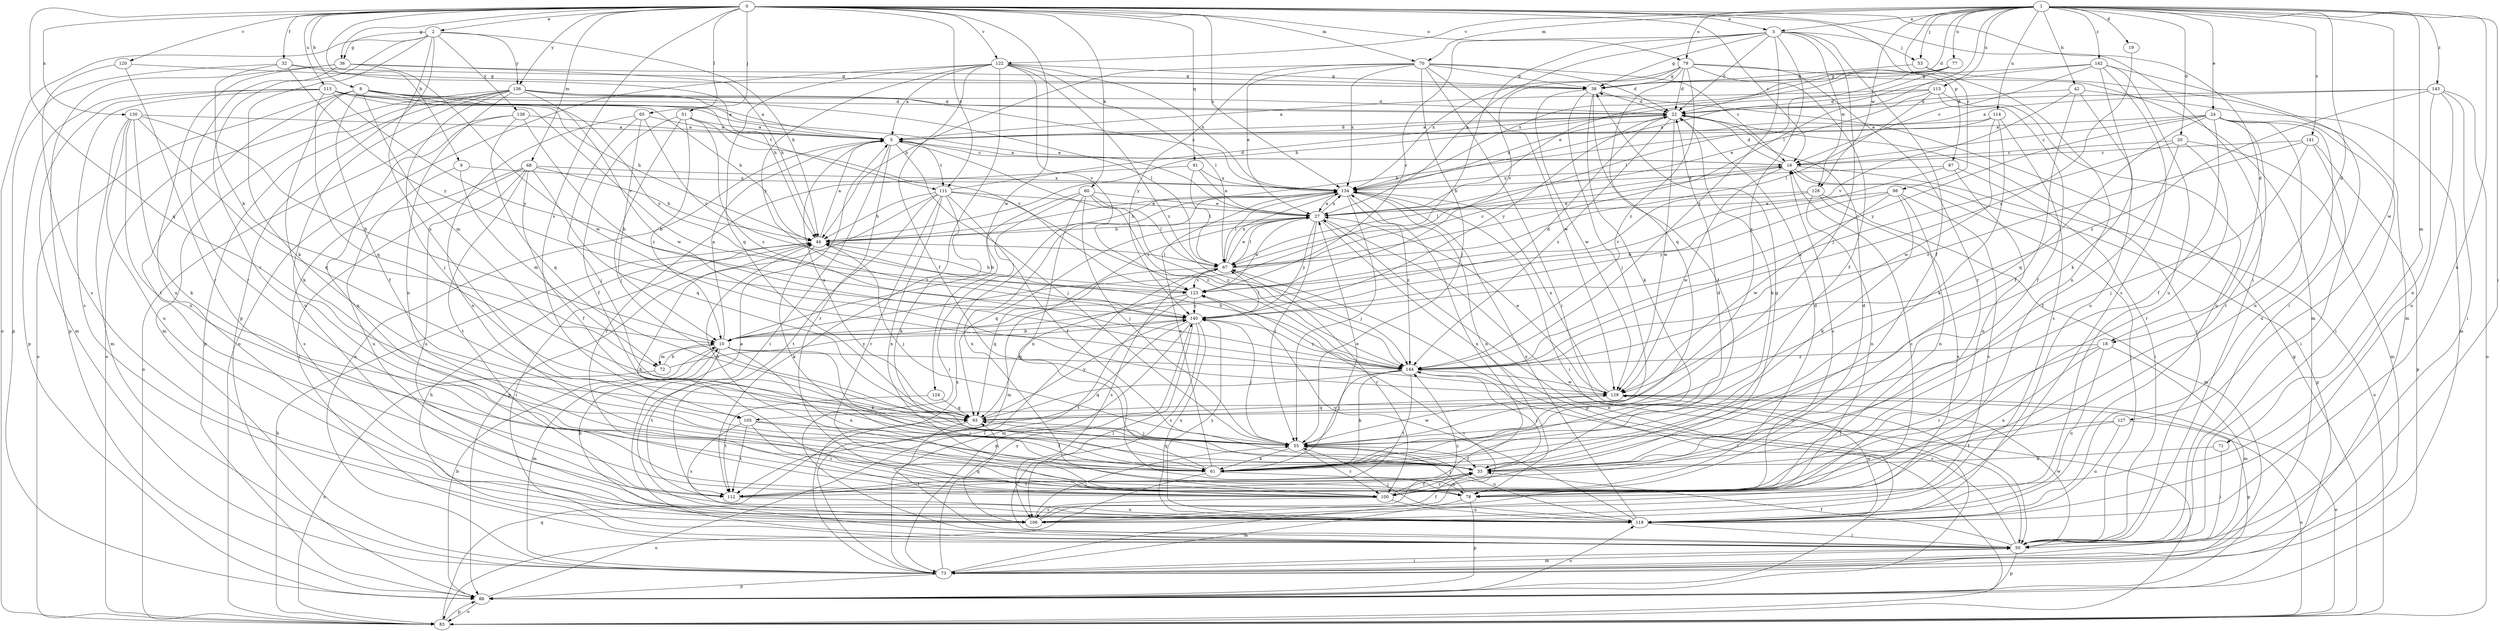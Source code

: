 strict digraph  {
0;
1;
2;
3;
5;
8;
9;
10;
16;
18;
19;
20;
22;
24;
27;
32;
33;
36;
38;
42;
44;
50;
51;
53;
55;
60;
61;
65;
67;
68;
70;
71;
72;
73;
77;
78;
79;
83;
87;
88;
91;
93;
98;
100;
105;
106;
111;
112;
113;
114;
115;
118;
120;
122;
123;
124;
127;
128;
129;
130;
134;
136;
138;
140;
141;
142;
143;
144;
0 -> 2  [label=a];
0 -> 3  [label=a];
0 -> 8  [label=b];
0 -> 9  [label=b];
0 -> 16  [label=c];
0 -> 18  [label=d];
0 -> 32  [label=f];
0 -> 36  [label=g];
0 -> 50  [label=i];
0 -> 51  [label=j];
0 -> 60  [label=k];
0 -> 65  [label=l];
0 -> 68  [label=m];
0 -> 70  [label=m];
0 -> 79  [label=o];
0 -> 87  [label=p];
0 -> 91  [label=q];
0 -> 93  [label=q];
0 -> 105  [label=s];
0 -> 111  [label=t];
0 -> 113  [label=u];
0 -> 120  [label=v];
0 -> 122  [label=v];
0 -> 124  [label=w];
0 -> 130  [label=x];
0 -> 134  [label=x];
0 -> 136  [label=y];
1 -> 3  [label=a];
1 -> 18  [label=d];
1 -> 19  [label=d];
1 -> 20  [label=d];
1 -> 22  [label=d];
1 -> 24  [label=e];
1 -> 42  [label=h];
1 -> 50  [label=i];
1 -> 53  [label=j];
1 -> 67  [label=l];
1 -> 70  [label=m];
1 -> 71  [label=m];
1 -> 77  [label=n];
1 -> 79  [label=o];
1 -> 98  [label=r];
1 -> 114  [label=u];
1 -> 115  [label=u];
1 -> 118  [label=u];
1 -> 122  [label=v];
1 -> 127  [label=w];
1 -> 128  [label=w];
1 -> 141  [label=z];
1 -> 142  [label=z];
1 -> 143  [label=z];
2 -> 36  [label=g];
2 -> 44  [label=h];
2 -> 61  [label=k];
2 -> 83  [label=o];
2 -> 88  [label=p];
2 -> 100  [label=r];
2 -> 105  [label=s];
2 -> 136  [label=y];
2 -> 138  [label=y];
3 -> 10  [label=b];
3 -> 22  [label=d];
3 -> 27  [label=e];
3 -> 33  [label=f];
3 -> 38  [label=g];
3 -> 53  [label=j];
3 -> 55  [label=j];
3 -> 105  [label=s];
3 -> 123  [label=v];
3 -> 128  [label=w];
3 -> 144  [label=z];
5 -> 16  [label=c];
5 -> 22  [label=d];
5 -> 50  [label=i];
5 -> 55  [label=j];
5 -> 100  [label=r];
5 -> 111  [label=t];
5 -> 144  [label=z];
8 -> 22  [label=d];
8 -> 27  [label=e];
8 -> 33  [label=f];
8 -> 44  [label=h];
8 -> 61  [label=k];
8 -> 72  [label=m];
8 -> 83  [label=o];
8 -> 111  [label=t];
8 -> 112  [label=t];
8 -> 140  [label=y];
9 -> 72  [label=m];
9 -> 118  [label=u];
9 -> 134  [label=x];
10 -> 5  [label=a];
10 -> 22  [label=d];
10 -> 61  [label=k];
10 -> 72  [label=m];
10 -> 73  [label=m];
10 -> 78  [label=n];
10 -> 112  [label=t];
10 -> 144  [label=z];
16 -> 5  [label=a];
16 -> 22  [label=d];
16 -> 50  [label=i];
16 -> 67  [label=l];
16 -> 83  [label=o];
16 -> 88  [label=p];
16 -> 129  [label=w];
16 -> 134  [label=x];
18 -> 73  [label=m];
18 -> 78  [label=n];
18 -> 100  [label=r];
18 -> 118  [label=u];
18 -> 144  [label=z];
19 -> 144  [label=z];
20 -> 16  [label=c];
20 -> 33  [label=f];
20 -> 73  [label=m];
20 -> 100  [label=r];
20 -> 144  [label=z];
22 -> 5  [label=a];
22 -> 50  [label=i];
22 -> 61  [label=k];
22 -> 129  [label=w];
22 -> 134  [label=x];
22 -> 140  [label=y];
22 -> 144  [label=z];
24 -> 5  [label=a];
24 -> 16  [label=c];
24 -> 33  [label=f];
24 -> 50  [label=i];
24 -> 78  [label=n];
24 -> 93  [label=q];
24 -> 100  [label=r];
24 -> 118  [label=u];
24 -> 140  [label=y];
27 -> 44  [label=h];
27 -> 55  [label=j];
27 -> 67  [label=l];
27 -> 73  [label=m];
27 -> 83  [label=o];
27 -> 88  [label=p];
27 -> 93  [label=q];
27 -> 134  [label=x];
27 -> 140  [label=y];
32 -> 10  [label=b];
32 -> 38  [label=g];
32 -> 44  [label=h];
32 -> 88  [label=p];
32 -> 140  [label=y];
33 -> 100  [label=r];
33 -> 112  [label=t];
33 -> 144  [label=z];
36 -> 38  [label=g];
36 -> 44  [label=h];
36 -> 88  [label=p];
36 -> 100  [label=r];
36 -> 118  [label=u];
36 -> 129  [label=w];
38 -> 22  [label=d];
38 -> 33  [label=f];
38 -> 55  [label=j];
38 -> 61  [label=k];
38 -> 129  [label=w];
42 -> 22  [label=d];
42 -> 33  [label=f];
42 -> 73  [label=m];
42 -> 118  [label=u];
42 -> 123  [label=v];
44 -> 5  [label=a];
44 -> 50  [label=i];
44 -> 55  [label=j];
44 -> 61  [label=k];
44 -> 67  [label=l];
50 -> 5  [label=a];
50 -> 33  [label=f];
50 -> 44  [label=h];
50 -> 73  [label=m];
50 -> 88  [label=p];
50 -> 129  [label=w];
50 -> 144  [label=z];
51 -> 5  [label=a];
51 -> 10  [label=b];
51 -> 33  [label=f];
51 -> 55  [label=j];
51 -> 123  [label=v];
51 -> 144  [label=z];
53 -> 38  [label=g];
53 -> 73  [label=m];
53 -> 78  [label=n];
55 -> 33  [label=f];
55 -> 61  [label=k];
55 -> 100  [label=r];
55 -> 118  [label=u];
55 -> 129  [label=w];
60 -> 10  [label=b];
60 -> 27  [label=e];
60 -> 50  [label=i];
60 -> 55  [label=j];
60 -> 67  [label=l];
60 -> 78  [label=n];
60 -> 144  [label=z];
61 -> 22  [label=d];
61 -> 27  [label=e];
61 -> 44  [label=h];
61 -> 78  [label=n];
61 -> 83  [label=o];
61 -> 93  [label=q];
61 -> 134  [label=x];
65 -> 5  [label=a];
65 -> 10  [label=b];
65 -> 55  [label=j];
65 -> 78  [label=n];
65 -> 123  [label=v];
67 -> 16  [label=c];
67 -> 27  [label=e];
67 -> 93  [label=q];
67 -> 100  [label=r];
67 -> 106  [label=s];
67 -> 123  [label=v];
67 -> 134  [label=x];
68 -> 33  [label=f];
68 -> 44  [label=h];
68 -> 50  [label=i];
68 -> 93  [label=q];
68 -> 106  [label=s];
68 -> 112  [label=t];
68 -> 118  [label=u];
68 -> 134  [label=x];
70 -> 16  [label=c];
70 -> 22  [label=d];
70 -> 27  [label=e];
70 -> 38  [label=g];
70 -> 44  [label=h];
70 -> 50  [label=i];
70 -> 55  [label=j];
70 -> 129  [label=w];
70 -> 134  [label=x];
70 -> 140  [label=y];
71 -> 50  [label=i];
71 -> 61  [label=k];
72 -> 10  [label=b];
72 -> 83  [label=o];
72 -> 140  [label=y];
73 -> 5  [label=a];
73 -> 50  [label=i];
73 -> 88  [label=p];
73 -> 123  [label=v];
73 -> 134  [label=x];
73 -> 140  [label=y];
77 -> 27  [label=e];
77 -> 38  [label=g];
77 -> 44  [label=h];
77 -> 67  [label=l];
77 -> 134  [label=x];
78 -> 16  [label=c];
78 -> 55  [label=j];
78 -> 73  [label=m];
78 -> 88  [label=p];
79 -> 22  [label=d];
79 -> 33  [label=f];
79 -> 38  [label=g];
79 -> 73  [label=m];
79 -> 93  [label=q];
79 -> 100  [label=r];
79 -> 123  [label=v];
79 -> 134  [label=x];
79 -> 144  [label=z];
83 -> 38  [label=g];
83 -> 44  [label=h];
83 -> 67  [label=l];
83 -> 88  [label=p];
83 -> 93  [label=q];
87 -> 10  [label=b];
87 -> 50  [label=i];
87 -> 78  [label=n];
87 -> 134  [label=x];
88 -> 10  [label=b];
88 -> 27  [label=e];
88 -> 67  [label=l];
88 -> 83  [label=o];
88 -> 118  [label=u];
91 -> 27  [label=e];
91 -> 67  [label=l];
91 -> 100  [label=r];
91 -> 134  [label=x];
93 -> 5  [label=a];
93 -> 50  [label=i];
93 -> 55  [label=j];
93 -> 140  [label=y];
98 -> 27  [label=e];
98 -> 61  [label=k];
98 -> 78  [label=n];
98 -> 106  [label=s];
98 -> 129  [label=w];
98 -> 140  [label=y];
100 -> 22  [label=d];
100 -> 33  [label=f];
100 -> 38  [label=g];
100 -> 44  [label=h];
100 -> 106  [label=s];
100 -> 118  [label=u];
100 -> 134  [label=x];
105 -> 33  [label=f];
105 -> 55  [label=j];
105 -> 100  [label=r];
105 -> 106  [label=s];
105 -> 112  [label=t];
106 -> 10  [label=b];
106 -> 16  [label=c];
106 -> 33  [label=f];
106 -> 55  [label=j];
106 -> 93  [label=q];
106 -> 144  [label=z];
111 -> 22  [label=d];
111 -> 27  [label=e];
111 -> 33  [label=f];
111 -> 44  [label=h];
111 -> 61  [label=k];
111 -> 78  [label=n];
111 -> 88  [label=p];
111 -> 100  [label=r];
111 -> 112  [label=t];
111 -> 144  [label=z];
112 -> 22  [label=d];
112 -> 118  [label=u];
112 -> 134  [label=x];
113 -> 5  [label=a];
113 -> 22  [label=d];
113 -> 44  [label=h];
113 -> 73  [label=m];
113 -> 88  [label=p];
113 -> 93  [label=q];
113 -> 106  [label=s];
113 -> 123  [label=v];
113 -> 140  [label=y];
114 -> 5  [label=a];
114 -> 44  [label=h];
114 -> 61  [label=k];
114 -> 106  [label=s];
114 -> 129  [label=w];
115 -> 5  [label=a];
115 -> 22  [label=d];
115 -> 27  [label=e];
115 -> 33  [label=f];
115 -> 67  [label=l];
115 -> 118  [label=u];
118 -> 50  [label=i];
118 -> 55  [label=j];
118 -> 123  [label=v];
118 -> 129  [label=w];
118 -> 134  [label=x];
118 -> 140  [label=y];
120 -> 38  [label=g];
120 -> 100  [label=r];
120 -> 106  [label=s];
122 -> 5  [label=a];
122 -> 33  [label=f];
122 -> 38  [label=g];
122 -> 67  [label=l];
122 -> 83  [label=o];
122 -> 93  [label=q];
122 -> 112  [label=t];
122 -> 123  [label=v];
122 -> 134  [label=x];
122 -> 140  [label=y];
122 -> 144  [label=z];
123 -> 27  [label=e];
123 -> 44  [label=h];
123 -> 73  [label=m];
123 -> 93  [label=q];
123 -> 140  [label=y];
124 -> 93  [label=q];
124 -> 112  [label=t];
127 -> 33  [label=f];
127 -> 55  [label=j];
127 -> 83  [label=o];
127 -> 118  [label=u];
128 -> 27  [label=e];
128 -> 73  [label=m];
128 -> 78  [label=n];
128 -> 106  [label=s];
128 -> 123  [label=v];
129 -> 27  [label=e];
129 -> 83  [label=o];
129 -> 88  [label=p];
129 -> 93  [label=q];
129 -> 134  [label=x];
130 -> 5  [label=a];
130 -> 10  [label=b];
130 -> 61  [label=k];
130 -> 73  [label=m];
130 -> 78  [label=n];
130 -> 93  [label=q];
130 -> 118  [label=u];
134 -> 27  [label=e];
134 -> 44  [label=h];
134 -> 50  [label=i];
134 -> 55  [label=j];
134 -> 67  [label=l];
134 -> 78  [label=n];
134 -> 144  [label=z];
136 -> 5  [label=a];
136 -> 22  [label=d];
136 -> 55  [label=j];
136 -> 67  [label=l];
136 -> 73  [label=m];
136 -> 78  [label=n];
136 -> 83  [label=o];
136 -> 88  [label=p];
136 -> 118  [label=u];
136 -> 129  [label=w];
136 -> 134  [label=x];
138 -> 5  [label=a];
138 -> 78  [label=n];
138 -> 83  [label=o];
138 -> 93  [label=q];
138 -> 144  [label=z];
140 -> 10  [label=b];
140 -> 50  [label=i];
140 -> 55  [label=j];
140 -> 67  [label=l];
140 -> 73  [label=m];
140 -> 106  [label=s];
140 -> 112  [label=t];
140 -> 118  [label=u];
141 -> 16  [label=c];
141 -> 50  [label=i];
141 -> 55  [label=j];
141 -> 88  [label=p];
141 -> 144  [label=z];
142 -> 16  [label=c];
142 -> 38  [label=g];
142 -> 50  [label=i];
142 -> 61  [label=k];
142 -> 106  [label=s];
142 -> 118  [label=u];
142 -> 134  [label=x];
143 -> 5  [label=a];
143 -> 22  [label=d];
143 -> 50  [label=i];
143 -> 78  [label=n];
143 -> 83  [label=o];
143 -> 118  [label=u];
143 -> 144  [label=z];
144 -> 44  [label=h];
144 -> 55  [label=j];
144 -> 61  [label=k];
144 -> 93  [label=q];
144 -> 112  [label=t];
144 -> 129  [label=w];
144 -> 140  [label=y];
}
